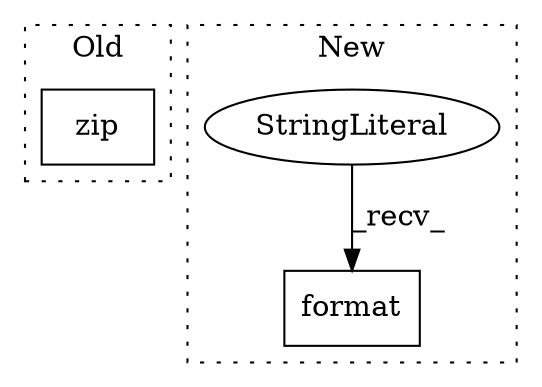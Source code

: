 digraph G {
subgraph cluster0 {
1 [label="zip" a="32" s="6364,6401" l="4,1" shape="box"];
label = "Old";
style="dotted";
}
subgraph cluster1 {
2 [label="format" a="32" s="6695,6739" l="7,1" shape="box"];
3 [label="StringLiteral" a="45" s="6682" l="12" shape="ellipse"];
label = "New";
style="dotted";
}
3 -> 2 [label="_recv_"];
}